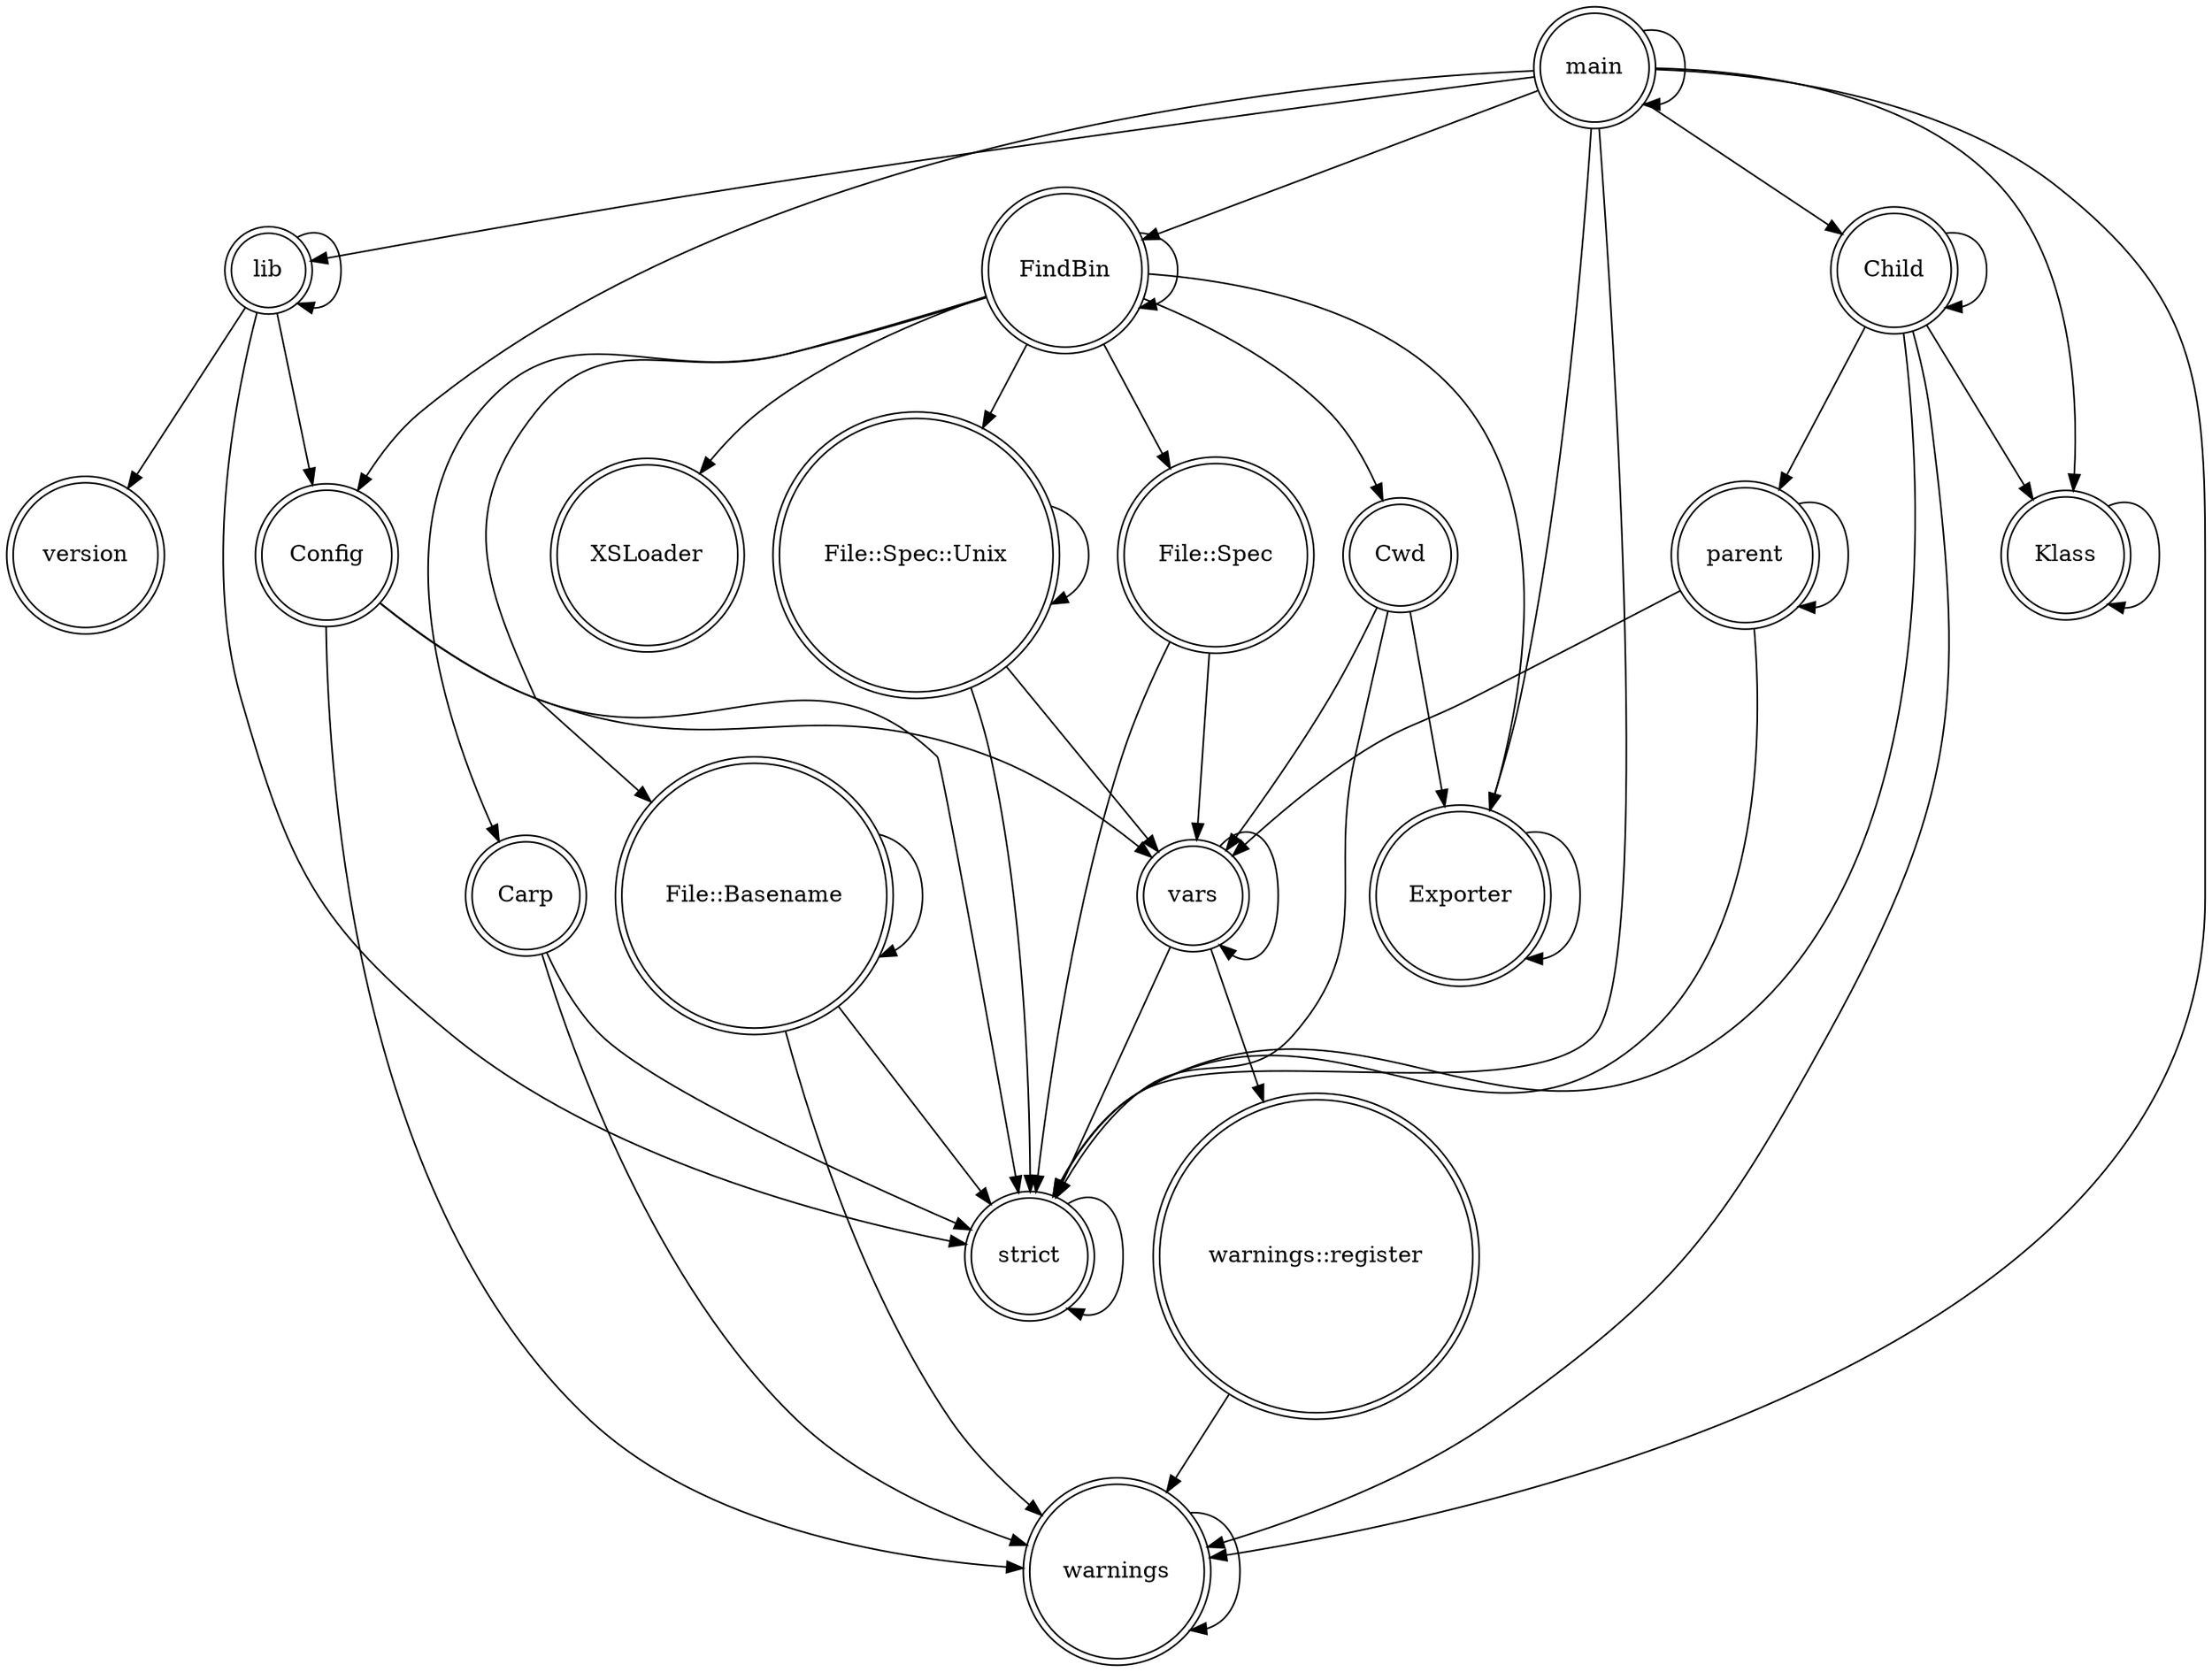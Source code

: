 digraph {
graph [overlap=false]
node [shape=doublecircle];
"lib" -> "lib";
"File::Spec::Unix" -> "vars";
"Cwd" -> "vars";
"warnings::register" -> "warnings";
"FindBin" -> "File::Basename";
"File::Basename" -> "File::Basename";
"File::Basename" -> "warnings";
"Config" -> "strict";
"main" -> "warnings";
"main" -> "FindBin";
"File::Spec::Unix" -> "File::Spec::Unix";
"main" -> "strict";
"main" -> "main";
"Config" -> "warnings";
"FindBin" -> "Carp";
"main" -> "Child";
"main" -> "Exporter";
"vars" -> "warnings::register";
"Exporter" -> "Exporter";
"Cwd" -> "Exporter";
"vars" -> "vars";
"File::Basename" -> "strict";
"lib" -> "version";
"File::Spec" -> "vars";
"vars" -> "strict";
"Config" -> "vars";
"parent" -> "strict";
"Child" -> "Klass";
"FindBin" -> "File::Spec";
"FindBin" -> "FindBin";
"Child" -> "Child";
"Child" -> "strict";
"lib" -> "strict";
"File::Spec" -> "strict";
"FindBin" -> "Exporter";
"warnings" -> "warnings";
"Child" -> "parent";
"FindBin" -> "Cwd";
"Cwd" -> "strict";
"File::Spec::Unix" -> "strict";
"Carp" -> "warnings";
"parent" -> "vars";
"Carp" -> "strict";
"parent" -> "parent";
"Child" -> "warnings";
"FindBin" -> "XSLoader";
"FindBin" -> "File::Spec::Unix";
"main" -> "Config";
"Klass" -> "Klass";
"lib" -> "Config";
"main" -> "lib";
"main" -> "Klass";
"strict" -> "strict";
}
